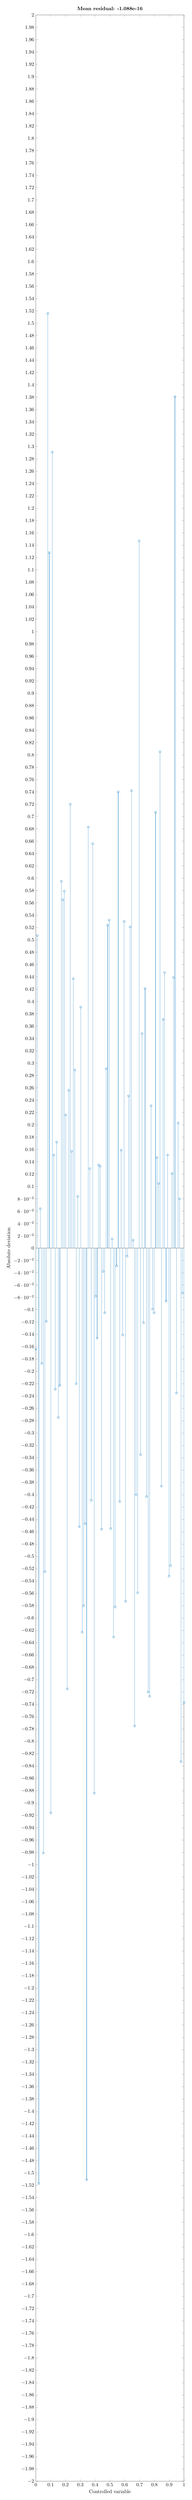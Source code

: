 % This file was created by matlab2tikz.
%
%The latest updates can be retrieved from
%  http://www.mathworks.com/matlabcentral/fileexchange/22022-matlab2tikz-matlab2tikz
%where you can also make suggestions and rate matlab2tikz.
%
\definecolor{mycolor1}{rgb}{0.0,0.447,0.741}%
%
\begin{tikzpicture}

\begin{axis}[%
width=0.856\textwidth,
height=0.3\textheight,
at={(0\textwidth,0\textheight)},
scale only axis,
xmin=0,
xmax=1,
xlabel={Controlled variable},
ymin=-2,
ymax=2,
ylabel={Absolute deviation},
axis background/.style={fill=white},
title style={font=\bfseries},
title={Mean residual: -1.088e-16}
]
\addplot[ycomb,color=mycolor1,solid,mark size=2.0pt,mark=o,mark options={solid},forget plot] plot table[row sep=crcr] {%
0	-0.164\\
0.01	0.507\\
0.02	-1.517\\
0.03	0.064\\
0.04	-0.187\\
0.051	-0.981\\
0.061	-0.525\\
0.071	-0.119\\
0.081	1.516\\
0.091	1.128\\
0.101	-0.916\\
0.111	1.291\\
0.121	0.151\\
0.131	-0.229\\
0.141	0.172\\
0.152	-0.275\\
0.162	-0.223\\
0.172	0.595\\
0.182	0.565\\
0.192	0.579\\
0.202	0.216\\
0.212	-0.715\\
0.222	0.256\\
0.232	0.72\\
0.242	0.157\\
0.253	0.437\\
0.263	0.289\\
0.273	-0.22\\
0.283	0.084\\
0.293	-0.452\\
0.303	0.391\\
0.313	-0.623\\
0.323	-0.58\\
0.333	-0.447\\
0.343	-1.511\\
0.354	0.683\\
0.364	0.129\\
0.374	-0.409\\
0.384	0.656\\
0.394	-0.884\\
0.404	-0.078\\
0.414	-0.146\\
0.424	0.135\\
0.434	0.133\\
0.444	-0.456\\
0.455	-0.038\\
0.465	-0.105\\
0.475	0.291\\
0.485	0.524\\
0.495	0.532\\
0.505	-0.455\\
0.515	0.015\\
0.525	-0.631\\
0.535	-0.582\\
0.545	-0.029\\
0.556	0.74\\
0.566	-0.411\\
0.576	0.159\\
0.586	-0.141\\
0.596	0.53\\
0.606	-0.573\\
0.616	-0.013\\
0.626	0.247\\
0.636	0.521\\
0.646	0.742\\
0.657	0.013\\
0.667	-0.775\\
0.677	-0.4\\
0.687	-0.559\\
0.697	1.147\\
0.707	-0.335\\
0.717	0.348\\
0.727	-0.121\\
0.737	0.421\\
0.747	-0.403\\
0.758	-0.72\\
0.768	-0.727\\
0.778	0.231\\
0.788	-0.099\\
0.798	-0.105\\
0.808	0.707\\
0.818	0.147\\
0.828	0.105\\
0.838	0.805\\
0.848	-0.386\\
0.859	0.371\\
0.869	0.447\\
0.879	-0.086\\
0.889	0.151\\
0.899	-0.532\\
0.909	-0.515\\
0.919	0.121\\
0.929	0.439\\
0.939	1.381\\
0.949	-0.235\\
0.96	0.203\\
0.97	0.08\\
0.98	-0.833\\
0.99	-0.073\\
1	-0.737\\
};
\addplot [color=black,solid,forget plot]
  table[row sep=crcr]{%
0	0\\
1	0\\
};
\end{axis}
\end{tikzpicture}%